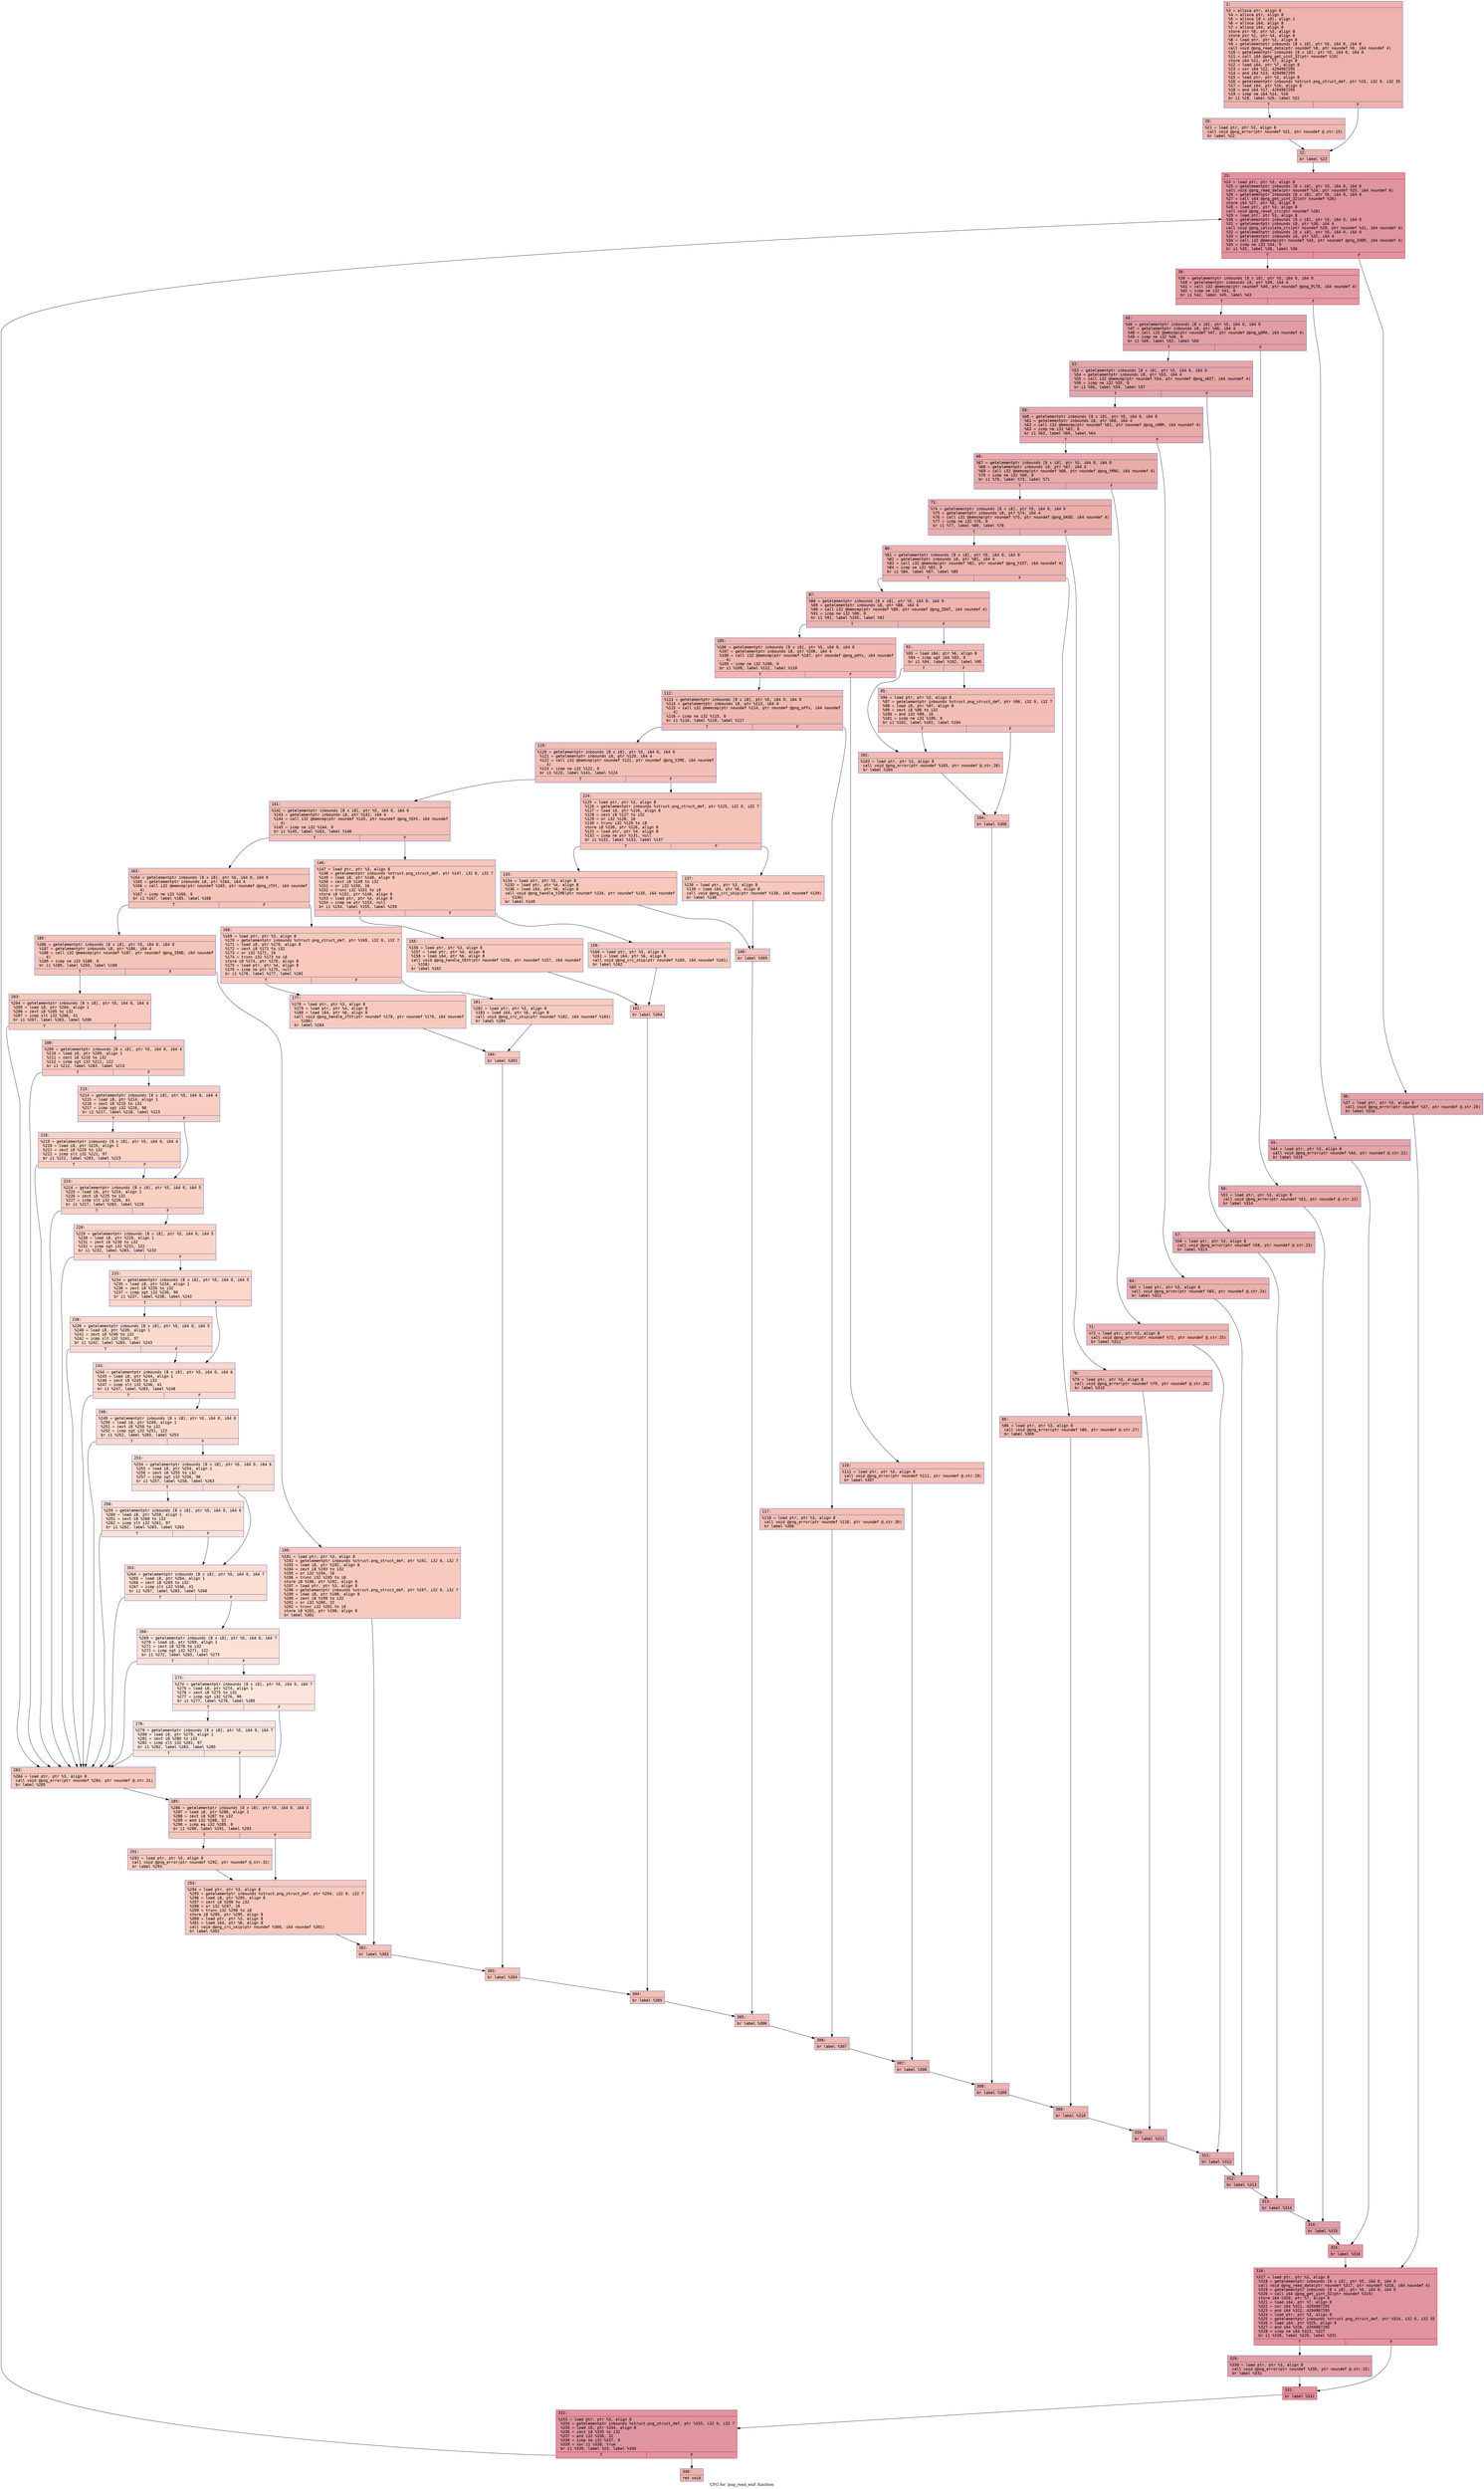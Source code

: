 digraph "CFG for 'png_read_end' function" {
	label="CFG for 'png_read_end' function";

	Node0x600001c06990 [shape=record,color="#3d50c3ff", style=filled, fillcolor="#d6524470" fontname="Courier",label="{2:\l|  %3 = alloca ptr, align 8\l  %4 = alloca ptr, align 8\l  %5 = alloca [8 x i8], align 1\l  %6 = alloca i64, align 8\l  %7 = alloca i64, align 8\l  store ptr %0, ptr %3, align 8\l  store ptr %1, ptr %4, align 8\l  %8 = load ptr, ptr %3, align 8\l  %9 = getelementptr inbounds [8 x i8], ptr %5, i64 0, i64 0\l  call void @png_read_data(ptr noundef %8, ptr noundef %9, i64 noundef 4)\l  %10 = getelementptr inbounds [8 x i8], ptr %5, i64 0, i64 0\l  %11 = call i64 @png_get_uint_32(ptr noundef %10)\l  store i64 %11, ptr %7, align 8\l  %12 = load i64, ptr %7, align 8\l  %13 = xor i64 %12, 4294967295\l  %14 = and i64 %13, 4294967295\l  %15 = load ptr, ptr %3, align 8\l  %16 = getelementptr inbounds %struct.png_struct_def, ptr %15, i32 0, i32 35\l  %17 = load i64, ptr %16, align 8\l  %18 = and i64 %17, 4294967295\l  %19 = icmp ne i64 %14, %18\l  br i1 %19, label %20, label %22\l|{<s0>T|<s1>F}}"];
	Node0x600001c06990:s0 -> Node0x600001c06d00[tooltip="2 -> 20\nProbability 50.00%" ];
	Node0x600001c06990:s1 -> Node0x600001c06d50[tooltip="2 -> 22\nProbability 50.00%" ];
	Node0x600001c06d00 [shape=record,color="#3d50c3ff", style=filled, fillcolor="#dc5d4a70" fontname="Courier",label="{20:\l|  %21 = load ptr, ptr %3, align 8\l  call void @png_error(ptr noundef %21, ptr noundef @.str.15)\l  br label %22\l}"];
	Node0x600001c06d00 -> Node0x600001c06d50[tooltip="20 -> 22\nProbability 100.00%" ];
	Node0x600001c06d50 [shape=record,color="#3d50c3ff", style=filled, fillcolor="#d6524470" fontname="Courier",label="{22:\l|  br label %23\l}"];
	Node0x600001c06d50 -> Node0x600001c06da0[tooltip="22 -> 23\nProbability 100.00%" ];
	Node0x600001c06da0 [shape=record,color="#b70d28ff", style=filled, fillcolor="#b70d2870" fontname="Courier",label="{23:\l|  %24 = load ptr, ptr %3, align 8\l  %25 = getelementptr inbounds [8 x i8], ptr %5, i64 0, i64 0\l  call void @png_read_data(ptr noundef %24, ptr noundef %25, i64 noundef 8)\l  %26 = getelementptr inbounds [8 x i8], ptr %5, i64 0, i64 0\l  %27 = call i64 @png_get_uint_32(ptr noundef %26)\l  store i64 %27, ptr %6, align 8\l  %28 = load ptr, ptr %3, align 8\l  call void @png_reset_crc(ptr noundef %28)\l  %29 = load ptr, ptr %3, align 8\l  %30 = getelementptr inbounds [8 x i8], ptr %5, i64 0, i64 0\l  %31 = getelementptr inbounds i8, ptr %30, i64 4\l  call void @png_calculate_crc(ptr noundef %29, ptr noundef %31, i64 noundef 4)\l  %32 = getelementptr inbounds [8 x i8], ptr %5, i64 0, i64 0\l  %33 = getelementptr inbounds i8, ptr %32, i64 4\l  %34 = call i32 @memcmp(ptr noundef %33, ptr noundef @png_IHDR, i64 noundef 4)\l  %35 = icmp ne i32 %34, 0\l  br i1 %35, label %38, label %36\l|{<s0>T|<s1>F}}"];
	Node0x600001c06da0:s0 -> Node0x600001c06e40[tooltip="23 -> 38\nProbability 62.50%" ];
	Node0x600001c06da0:s1 -> Node0x600001c06df0[tooltip="23 -> 36\nProbability 37.50%" ];
	Node0x600001c06df0 [shape=record,color="#3d50c3ff", style=filled, fillcolor="#c32e3170" fontname="Courier",label="{36:\l|  %37 = load ptr, ptr %3, align 8\l  call void @png_error(ptr noundef %37, ptr noundef @.str.20)\l  br label %316\l}"];
	Node0x600001c06df0 -> Node0x600001c185a0[tooltip="36 -> 316\nProbability 100.00%" ];
	Node0x600001c06e40 [shape=record,color="#b70d28ff", style=filled, fillcolor="#bb1b2c70" fontname="Courier",label="{38:\l|  %39 = getelementptr inbounds [8 x i8], ptr %5, i64 0, i64 0\l  %40 = getelementptr inbounds i8, ptr %39, i64 4\l  %41 = call i32 @memcmp(ptr noundef %40, ptr noundef @png_PLTE, i64 noundef 4)\l  %42 = icmp ne i32 %41, 0\l  br i1 %42, label %45, label %43\l|{<s0>T|<s1>F}}"];
	Node0x600001c06e40:s0 -> Node0x600001c06ee0[tooltip="38 -> 45\nProbability 62.50%" ];
	Node0x600001c06e40:s1 -> Node0x600001c06e90[tooltip="38 -> 43\nProbability 37.50%" ];
	Node0x600001c06e90 [shape=record,color="#3d50c3ff", style=filled, fillcolor="#c5333470" fontname="Courier",label="{43:\l|  %44 = load ptr, ptr %3, align 8\l  call void @png_error(ptr noundef %44, ptr noundef @.str.21)\l  br label %315\l}"];
	Node0x600001c06e90 -> Node0x600001c18550[tooltip="43 -> 315\nProbability 100.00%" ];
	Node0x600001c06ee0 [shape=record,color="#3d50c3ff", style=filled, fillcolor="#be242e70" fontname="Courier",label="{45:\l|  %46 = getelementptr inbounds [8 x i8], ptr %5, i64 0, i64 0\l  %47 = getelementptr inbounds i8, ptr %46, i64 4\l  %48 = call i32 @memcmp(ptr noundef %47, ptr noundef @png_gAMA, i64 noundef 4)\l  %49 = icmp ne i32 %48, 0\l  br i1 %49, label %52, label %50\l|{<s0>T|<s1>F}}"];
	Node0x600001c06ee0:s0 -> Node0x600001c06f80[tooltip="45 -> 52\nProbability 62.50%" ];
	Node0x600001c06ee0:s1 -> Node0x600001c06f30[tooltip="45 -> 50\nProbability 37.50%" ];
	Node0x600001c06f30 [shape=record,color="#3d50c3ff", style=filled, fillcolor="#ca3b3770" fontname="Courier",label="{50:\l|  %51 = load ptr, ptr %3, align 8\l  call void @png_error(ptr noundef %51, ptr noundef @.str.22)\l  br label %314\l}"];
	Node0x600001c06f30 -> Node0x600001c18500[tooltip="50 -> 314\nProbability 100.00%" ];
	Node0x600001c06f80 [shape=record,color="#3d50c3ff", style=filled, fillcolor="#c5333470" fontname="Courier",label="{52:\l|  %53 = getelementptr inbounds [8 x i8], ptr %5, i64 0, i64 0\l  %54 = getelementptr inbounds i8, ptr %53, i64 4\l  %55 = call i32 @memcmp(ptr noundef %54, ptr noundef @png_sBIT, i64 noundef 4)\l  %56 = icmp ne i32 %55, 0\l  br i1 %56, label %59, label %57\l|{<s0>T|<s1>F}}"];
	Node0x600001c06f80:s0 -> Node0x600001c07020[tooltip="52 -> 59\nProbability 62.50%" ];
	Node0x600001c06f80:s1 -> Node0x600001c06fd0[tooltip="52 -> 57\nProbability 37.50%" ];
	Node0x600001c06fd0 [shape=record,color="#3d50c3ff", style=filled, fillcolor="#cc403a70" fontname="Courier",label="{57:\l|  %58 = load ptr, ptr %3, align 8\l  call void @png_error(ptr noundef %58, ptr noundef @.str.23)\l  br label %313\l}"];
	Node0x600001c06fd0 -> Node0x600001c184b0[tooltip="57 -> 313\nProbability 100.00%" ];
	Node0x600001c07020 [shape=record,color="#3d50c3ff", style=filled, fillcolor="#ca3b3770" fontname="Courier",label="{59:\l|  %60 = getelementptr inbounds [8 x i8], ptr %5, i64 0, i64 0\l  %61 = getelementptr inbounds i8, ptr %60, i64 4\l  %62 = call i32 @memcmp(ptr noundef %61, ptr noundef @png_cHRM, i64 noundef 4)\l  %63 = icmp ne i32 %62, 0\l  br i1 %63, label %66, label %64\l|{<s0>T|<s1>F}}"];
	Node0x600001c07020:s0 -> Node0x600001c070c0[tooltip="59 -> 66\nProbability 62.50%" ];
	Node0x600001c07020:s1 -> Node0x600001c07070[tooltip="59 -> 64\nProbability 37.50%" ];
	Node0x600001c07070 [shape=record,color="#3d50c3ff", style=filled, fillcolor="#d24b4070" fontname="Courier",label="{64:\l|  %65 = load ptr, ptr %3, align 8\l  call void @png_error(ptr noundef %65, ptr noundef @.str.24)\l  br label %312\l}"];
	Node0x600001c07070 -> Node0x600001c18460[tooltip="64 -> 312\nProbability 100.00%" ];
	Node0x600001c070c0 [shape=record,color="#3d50c3ff", style=filled, fillcolor="#cc403a70" fontname="Courier",label="{66:\l|  %67 = getelementptr inbounds [8 x i8], ptr %5, i64 0, i64 0\l  %68 = getelementptr inbounds i8, ptr %67, i64 4\l  %69 = call i32 @memcmp(ptr noundef %68, ptr noundef @png_tRNS, i64 noundef 4)\l  %70 = icmp ne i32 %69, 0\l  br i1 %70, label %73, label %71\l|{<s0>T|<s1>F}}"];
	Node0x600001c070c0:s0 -> Node0x600001c07160[tooltip="66 -> 73\nProbability 62.50%" ];
	Node0x600001c070c0:s1 -> Node0x600001c07110[tooltip="66 -> 71\nProbability 37.50%" ];
	Node0x600001c07110 [shape=record,color="#3d50c3ff", style=filled, fillcolor="#d6524470" fontname="Courier",label="{71:\l|  %72 = load ptr, ptr %3, align 8\l  call void @png_error(ptr noundef %72, ptr noundef @.str.25)\l  br label %311\l}"];
	Node0x600001c07110 -> Node0x600001c18410[tooltip="71 -> 311\nProbability 100.00%" ];
	Node0x600001c07160 [shape=record,color="#3d50c3ff", style=filled, fillcolor="#d0473d70" fontname="Courier",label="{73:\l|  %74 = getelementptr inbounds [8 x i8], ptr %5, i64 0, i64 0\l  %75 = getelementptr inbounds i8, ptr %74, i64 4\l  %76 = call i32 @memcmp(ptr noundef %75, ptr noundef @png_bKGD, i64 noundef 4)\l  %77 = icmp ne i32 %76, 0\l  br i1 %77, label %80, label %78\l|{<s0>T|<s1>F}}"];
	Node0x600001c07160:s0 -> Node0x600001c07200[tooltip="73 -> 80\nProbability 62.50%" ];
	Node0x600001c07160:s1 -> Node0x600001c071b0[tooltip="73 -> 78\nProbability 37.50%" ];
	Node0x600001c071b0 [shape=record,color="#3d50c3ff", style=filled, fillcolor="#d8564670" fontname="Courier",label="{78:\l|  %79 = load ptr, ptr %3, align 8\l  call void @png_error(ptr noundef %79, ptr noundef @.str.26)\l  br label %310\l}"];
	Node0x600001c071b0 -> Node0x600001c183c0[tooltip="78 -> 310\nProbability 100.00%" ];
	Node0x600001c07200 [shape=record,color="#3d50c3ff", style=filled, fillcolor="#d6524470" fontname="Courier",label="{80:\l|  %81 = getelementptr inbounds [8 x i8], ptr %5, i64 0, i64 0\l  %82 = getelementptr inbounds i8, ptr %81, i64 4\l  %83 = call i32 @memcmp(ptr noundef %82, ptr noundef @png_hIST, i64 noundef 4)\l  %84 = icmp ne i32 %83, 0\l  br i1 %84, label %87, label %85\l|{<s0>T|<s1>F}}"];
	Node0x600001c07200:s0 -> Node0x600001c072a0[tooltip="80 -> 87\nProbability 62.50%" ];
	Node0x600001c07200:s1 -> Node0x600001c07250[tooltip="80 -> 85\nProbability 37.50%" ];
	Node0x600001c07250 [shape=record,color="#3d50c3ff", style=filled, fillcolor="#dc5d4a70" fontname="Courier",label="{85:\l|  %86 = load ptr, ptr %3, align 8\l  call void @png_error(ptr noundef %86, ptr noundef @.str.27)\l  br label %309\l}"];
	Node0x600001c07250 -> Node0x600001c18370[tooltip="85 -> 309\nProbability 100.00%" ];
	Node0x600001c072a0 [shape=record,color="#3d50c3ff", style=filled, fillcolor="#d8564670" fontname="Courier",label="{87:\l|  %88 = getelementptr inbounds [8 x i8], ptr %5, i64 0, i64 0\l  %89 = getelementptr inbounds i8, ptr %88, i64 4\l  %90 = call i32 @memcmp(ptr noundef %89, ptr noundef @png_IDAT, i64 noundef 4)\l  %91 = icmp ne i32 %90, 0\l  br i1 %91, label %105, label %92\l|{<s0>T|<s1>F}}"];
	Node0x600001c072a0:s0 -> Node0x600001c07430[tooltip="87 -> 105\nProbability 62.50%" ];
	Node0x600001c072a0:s1 -> Node0x600001c072f0[tooltip="87 -> 92\nProbability 37.50%" ];
	Node0x600001c072f0 [shape=record,color="#3d50c3ff", style=filled, fillcolor="#e1675170" fontname="Courier",label="{92:\l|  %93 = load i64, ptr %6, align 8\l  %94 = icmp ugt i64 %93, 0\l  br i1 %94, label %102, label %95\l|{<s0>T|<s1>F}}"];
	Node0x600001c072f0:s0 -> Node0x600001c07390[tooltip="92 -> 102\nProbability 50.00%" ];
	Node0x600001c072f0:s1 -> Node0x600001c07340[tooltip="92 -> 95\nProbability 50.00%" ];
	Node0x600001c07340 [shape=record,color="#3d50c3ff", style=filled, fillcolor="#e36c5570" fontname="Courier",label="{95:\l|  %96 = load ptr, ptr %3, align 8\l  %97 = getelementptr inbounds %struct.png_struct_def, ptr %96, i32 0, i32 7\l  %98 = load i8, ptr %97, align 8\l  %99 = zext i8 %98 to i32\l  %100 = and i32 %99, 16\l  %101 = icmp ne i32 %100, 0\l  br i1 %101, label %102, label %104\l|{<s0>T|<s1>F}}"];
	Node0x600001c07340:s0 -> Node0x600001c07390[tooltip="95 -> 102\nProbability 50.00%" ];
	Node0x600001c07340:s1 -> Node0x600001c073e0[tooltip="95 -> 104\nProbability 50.00%" ];
	Node0x600001c07390 [shape=record,color="#3d50c3ff", style=filled, fillcolor="#e1675170" fontname="Courier",label="{102:\l|  %103 = load ptr, ptr %3, align 8\l  call void @png_error(ptr noundef %103, ptr noundef @.str.28)\l  br label %104\l}"];
	Node0x600001c07390 -> Node0x600001c073e0[tooltip="102 -> 104\nProbability 100.00%" ];
	Node0x600001c073e0 [shape=record,color="#3d50c3ff", style=filled, fillcolor="#e1675170" fontname="Courier",label="{104:\l|  br label %308\l}"];
	Node0x600001c073e0 -> Node0x600001c18320[tooltip="104 -> 308\nProbability 100.00%" ];
	Node0x600001c07430 [shape=record,color="#3d50c3ff", style=filled, fillcolor="#dc5d4a70" fontname="Courier",label="{105:\l|  %106 = getelementptr inbounds [8 x i8], ptr %5, i64 0, i64 0\l  %107 = getelementptr inbounds i8, ptr %106, i64 4\l  %108 = call i32 @memcmp(ptr noundef %107, ptr noundef @png_pHYs, i64 noundef\l... 4)\l  %109 = icmp ne i32 %108, 0\l  br i1 %109, label %112, label %110\l|{<s0>T|<s1>F}}"];
	Node0x600001c07430:s0 -> Node0x600001c074d0[tooltip="105 -> 112\nProbability 62.50%" ];
	Node0x600001c07430:s1 -> Node0x600001c07480[tooltip="105 -> 110\nProbability 37.50%" ];
	Node0x600001c07480 [shape=record,color="#3d50c3ff", style=filled, fillcolor="#e36c5570" fontname="Courier",label="{110:\l|  %111 = load ptr, ptr %3, align 8\l  call void @png_error(ptr noundef %111, ptr noundef @.str.29)\l  br label %307\l}"];
	Node0x600001c07480 -> Node0x600001c182d0[tooltip="110 -> 307\nProbability 100.00%" ];
	Node0x600001c074d0 [shape=record,color="#3d50c3ff", style=filled, fillcolor="#de614d70" fontname="Courier",label="{112:\l|  %113 = getelementptr inbounds [8 x i8], ptr %5, i64 0, i64 0\l  %114 = getelementptr inbounds i8, ptr %113, i64 4\l  %115 = call i32 @memcmp(ptr noundef %114, ptr noundef @png_oFFs, i64 noundef\l... 4)\l  %116 = icmp ne i32 %115, 0\l  br i1 %116, label %119, label %117\l|{<s0>T|<s1>F}}"];
	Node0x600001c074d0:s0 -> Node0x600001c07570[tooltip="112 -> 119\nProbability 62.50%" ];
	Node0x600001c074d0:s1 -> Node0x600001c07520[tooltip="112 -> 117\nProbability 37.50%" ];
	Node0x600001c07520 [shape=record,color="#3d50c3ff", style=filled, fillcolor="#e5705870" fontname="Courier",label="{117:\l|  %118 = load ptr, ptr %3, align 8\l  call void @png_error(ptr noundef %118, ptr noundef @.str.30)\l  br label %306\l}"];
	Node0x600001c07520 -> Node0x600001c18280[tooltip="117 -> 306\nProbability 100.00%" ];
	Node0x600001c07570 [shape=record,color="#3d50c3ff", style=filled, fillcolor="#e36c5570" fontname="Courier",label="{119:\l|  %120 = getelementptr inbounds [8 x i8], ptr %5, i64 0, i64 0\l  %121 = getelementptr inbounds i8, ptr %120, i64 4\l  %122 = call i32 @memcmp(ptr noundef %121, ptr noundef @png_tIME, i64 noundef\l... 4)\l  %123 = icmp ne i32 %122, 0\l  br i1 %123, label %141, label %124\l|{<s0>T|<s1>F}}"];
	Node0x600001c07570:s0 -> Node0x600001c07700[tooltip="119 -> 141\nProbability 62.50%" ];
	Node0x600001c07570:s1 -> Node0x600001c075c0[tooltip="119 -> 124\nProbability 37.50%" ];
	Node0x600001c075c0 [shape=record,color="#3d50c3ff", style=filled, fillcolor="#e8765c70" fontname="Courier",label="{124:\l|  %125 = load ptr, ptr %3, align 8\l  %126 = getelementptr inbounds %struct.png_struct_def, ptr %125, i32 0, i32 7\l  %127 = load i8, ptr %126, align 8\l  %128 = zext i8 %127 to i32\l  %129 = or i32 %128, 16\l  %130 = trunc i32 %129 to i8\l  store i8 %130, ptr %126, align 8\l  %131 = load ptr, ptr %4, align 8\l  %132 = icmp ne ptr %131, null\l  br i1 %132, label %133, label %137\l|{<s0>T|<s1>F}}"];
	Node0x600001c075c0:s0 -> Node0x600001c07610[tooltip="124 -> 133\nProbability 62.50%" ];
	Node0x600001c075c0:s1 -> Node0x600001c07660[tooltip="124 -> 137\nProbability 37.50%" ];
	Node0x600001c07610 [shape=record,color="#3d50c3ff", style=filled, fillcolor="#ec7f6370" fontname="Courier",label="{133:\l|  %134 = load ptr, ptr %3, align 8\l  %135 = load ptr, ptr %4, align 8\l  %136 = load i64, ptr %6, align 8\l  call void @png_handle_tIME(ptr noundef %134, ptr noundef %135, i64 noundef\l... %136)\l  br label %140\l}"];
	Node0x600001c07610 -> Node0x600001c076b0[tooltip="133 -> 140\nProbability 100.00%" ];
	Node0x600001c07660 [shape=record,color="#3d50c3ff", style=filled, fillcolor="#ed836670" fontname="Courier",label="{137:\l|  %138 = load ptr, ptr %3, align 8\l  %139 = load i64, ptr %6, align 8\l  call void @png_crc_skip(ptr noundef %138, i64 noundef %139)\l  br label %140\l}"];
	Node0x600001c07660 -> Node0x600001c076b0[tooltip="137 -> 140\nProbability 100.00%" ];
	Node0x600001c076b0 [shape=record,color="#3d50c3ff", style=filled, fillcolor="#e8765c70" fontname="Courier",label="{140:\l|  br label %305\l}"];
	Node0x600001c076b0 -> Node0x600001c18230[tooltip="140 -> 305\nProbability 100.00%" ];
	Node0x600001c07700 [shape=record,color="#3d50c3ff", style=filled, fillcolor="#e5705870" fontname="Courier",label="{141:\l|  %142 = getelementptr inbounds [8 x i8], ptr %5, i64 0, i64 0\l  %143 = getelementptr inbounds i8, ptr %142, i64 4\l  %144 = call i32 @memcmp(ptr noundef %143, ptr noundef @png_tEXt, i64 noundef\l... 4)\l  %145 = icmp ne i32 %144, 0\l  br i1 %145, label %163, label %146\l|{<s0>T|<s1>F}}"];
	Node0x600001c07700:s0 -> Node0x600001c07890[tooltip="141 -> 163\nProbability 62.50%" ];
	Node0x600001c07700:s1 -> Node0x600001c07750[tooltip="141 -> 146\nProbability 37.50%" ];
	Node0x600001c07750 [shape=record,color="#3d50c3ff", style=filled, fillcolor="#ec7f6370" fontname="Courier",label="{146:\l|  %147 = load ptr, ptr %3, align 8\l  %148 = getelementptr inbounds %struct.png_struct_def, ptr %147, i32 0, i32 7\l  %149 = load i8, ptr %148, align 8\l  %150 = zext i8 %149 to i32\l  %151 = or i32 %150, 16\l  %152 = trunc i32 %151 to i8\l  store i8 %152, ptr %148, align 8\l  %153 = load ptr, ptr %4, align 8\l  %154 = icmp ne ptr %153, null\l  br i1 %154, label %155, label %159\l|{<s0>T|<s1>F}}"];
	Node0x600001c07750:s0 -> Node0x600001c077a0[tooltip="146 -> 155\nProbability 62.50%" ];
	Node0x600001c07750:s1 -> Node0x600001c077f0[tooltip="146 -> 159\nProbability 37.50%" ];
	Node0x600001c077a0 [shape=record,color="#3d50c3ff", style=filled, fillcolor="#ed836670" fontname="Courier",label="{155:\l|  %156 = load ptr, ptr %3, align 8\l  %157 = load ptr, ptr %4, align 8\l  %158 = load i64, ptr %6, align 8\l  call void @png_handle_tEXt(ptr noundef %156, ptr noundef %157, i64 noundef\l... %158)\l  br label %162\l}"];
	Node0x600001c077a0 -> Node0x600001c07840[tooltip="155 -> 162\nProbability 100.00%" ];
	Node0x600001c077f0 [shape=record,color="#3d50c3ff", style=filled, fillcolor="#ef886b70" fontname="Courier",label="{159:\l|  %160 = load ptr, ptr %3, align 8\l  %161 = load i64, ptr %6, align 8\l  call void @png_crc_skip(ptr noundef %160, i64 noundef %161)\l  br label %162\l}"];
	Node0x600001c077f0 -> Node0x600001c07840[tooltip="159 -> 162\nProbability 100.00%" ];
	Node0x600001c07840 [shape=record,color="#3d50c3ff", style=filled, fillcolor="#ec7f6370" fontname="Courier",label="{162:\l|  br label %304\l}"];
	Node0x600001c07840 -> Node0x600001c181e0[tooltip="162 -> 304\nProbability 100.00%" ];
	Node0x600001c07890 [shape=record,color="#3d50c3ff", style=filled, fillcolor="#e8765c70" fontname="Courier",label="{163:\l|  %164 = getelementptr inbounds [8 x i8], ptr %5, i64 0, i64 0\l  %165 = getelementptr inbounds i8, ptr %164, i64 4\l  %166 = call i32 @memcmp(ptr noundef %165, ptr noundef @png_zTXt, i64 noundef\l... 4)\l  %167 = icmp ne i32 %166, 0\l  br i1 %167, label %185, label %168\l|{<s0>T|<s1>F}}"];
	Node0x600001c07890:s0 -> Node0x600001c07a20[tooltip="163 -> 185\nProbability 62.50%" ];
	Node0x600001c07890:s1 -> Node0x600001c078e0[tooltip="163 -> 168\nProbability 37.50%" ];
	Node0x600001c078e0 [shape=record,color="#3d50c3ff", style=filled, fillcolor="#ed836670" fontname="Courier",label="{168:\l|  %169 = load ptr, ptr %3, align 8\l  %170 = getelementptr inbounds %struct.png_struct_def, ptr %169, i32 0, i32 7\l  %171 = load i8, ptr %170, align 8\l  %172 = zext i8 %171 to i32\l  %173 = or i32 %172, 16\l  %174 = trunc i32 %173 to i8\l  store i8 %174, ptr %170, align 8\l  %175 = load ptr, ptr %4, align 8\l  %176 = icmp ne ptr %175, null\l  br i1 %176, label %177, label %181\l|{<s0>T|<s1>F}}"];
	Node0x600001c078e0:s0 -> Node0x600001c07930[tooltip="168 -> 177\nProbability 62.50%" ];
	Node0x600001c078e0:s1 -> Node0x600001c07980[tooltip="168 -> 181\nProbability 37.50%" ];
	Node0x600001c07930 [shape=record,color="#3d50c3ff", style=filled, fillcolor="#ef886b70" fontname="Courier",label="{177:\l|  %178 = load ptr, ptr %3, align 8\l  %179 = load ptr, ptr %4, align 8\l  %180 = load i64, ptr %6, align 8\l  call void @png_handle_zTXt(ptr noundef %178, ptr noundef %179, i64 noundef\l... %180)\l  br label %184\l}"];
	Node0x600001c07930 -> Node0x600001c079d0[tooltip="177 -> 184\nProbability 100.00%" ];
	Node0x600001c07980 [shape=record,color="#3d50c3ff", style=filled, fillcolor="#f08b6e70" fontname="Courier",label="{181:\l|  %182 = load ptr, ptr %3, align 8\l  %183 = load i64, ptr %6, align 8\l  call void @png_crc_skip(ptr noundef %182, i64 noundef %183)\l  br label %184\l}"];
	Node0x600001c07980 -> Node0x600001c079d0[tooltip="181 -> 184\nProbability 100.00%" ];
	Node0x600001c079d0 [shape=record,color="#3d50c3ff", style=filled, fillcolor="#ed836670" fontname="Courier",label="{184:\l|  br label %303\l}"];
	Node0x600001c079d0 -> Node0x600001c18190[tooltip="184 -> 303\nProbability 100.00%" ];
	Node0x600001c07a20 [shape=record,color="#3d50c3ff", style=filled, fillcolor="#e97a5f70" fontname="Courier",label="{185:\l|  %186 = getelementptr inbounds [8 x i8], ptr %5, i64 0, i64 0\l  %187 = getelementptr inbounds i8, ptr %186, i64 4\l  %188 = call i32 @memcmp(ptr noundef %187, ptr noundef @png_IEND, i64 noundef\l... 4)\l  %189 = icmp ne i32 %188, 0\l  br i1 %189, label %203, label %190\l|{<s0>T|<s1>F}}"];
	Node0x600001c07a20:s0 -> Node0x600001c07ac0[tooltip="185 -> 203\nProbability 62.50%" ];
	Node0x600001c07a20:s1 -> Node0x600001c07a70[tooltip="185 -> 190\nProbability 37.50%" ];
	Node0x600001c07a70 [shape=record,color="#3d50c3ff", style=filled, fillcolor="#ef886b70" fontname="Courier",label="{190:\l|  %191 = load ptr, ptr %3, align 8\l  %192 = getelementptr inbounds %struct.png_struct_def, ptr %191, i32 0, i32 7\l  %193 = load i8, ptr %192, align 8\l  %194 = zext i8 %193 to i32\l  %195 = or i32 %194, 16\l  %196 = trunc i32 %195 to i8\l  store i8 %196, ptr %192, align 8\l  %197 = load ptr, ptr %3, align 8\l  %198 = getelementptr inbounds %struct.png_struct_def, ptr %197, i32 0, i32 7\l  %199 = load i8, ptr %198, align 8\l  %200 = zext i8 %199 to i32\l  %201 = or i32 %200, 32\l  %202 = trunc i32 %201 to i8\l  store i8 %202, ptr %198, align 8\l  br label %302\l}"];
	Node0x600001c07a70 -> Node0x600001c18140[tooltip="190 -> 302\nProbability 100.00%" ];
	Node0x600001c07ac0 [shape=record,color="#3d50c3ff", style=filled, fillcolor="#ed836670" fontname="Courier",label="{203:\l|  %204 = getelementptr inbounds [8 x i8], ptr %5, i64 0, i64 4\l  %205 = load i8, ptr %204, align 1\l  %206 = zext i8 %205 to i32\l  %207 = icmp slt i32 %206, 41\l  br i1 %207, label %283, label %208\l|{<s0>T|<s1>F}}"];
	Node0x600001c07ac0:s0 -> Node0x600001c18000[tooltip="203 -> 283\nProbability 50.00%" ];
	Node0x600001c07ac0:s1 -> Node0x600001c07b10[tooltip="203 -> 208\nProbability 50.00%" ];
	Node0x600001c07b10 [shape=record,color="#3d50c3ff", style=filled, fillcolor="#ef886b70" fontname="Courier",label="{208:\l|  %209 = getelementptr inbounds [8 x i8], ptr %5, i64 0, i64 4\l  %210 = load i8, ptr %209, align 1\l  %211 = zext i8 %210 to i32\l  %212 = icmp sgt i32 %211, 122\l  br i1 %212, label %283, label %213\l|{<s0>T|<s1>F}}"];
	Node0x600001c07b10:s0 -> Node0x600001c18000[tooltip="208 -> 283\nProbability 50.00%" ];
	Node0x600001c07b10:s1 -> Node0x600001c07b60[tooltip="208 -> 213\nProbability 50.00%" ];
	Node0x600001c07b60 [shape=record,color="#3d50c3ff", style=filled, fillcolor="#f2907270" fontname="Courier",label="{213:\l|  %214 = getelementptr inbounds [8 x i8], ptr %5, i64 0, i64 4\l  %215 = load i8, ptr %214, align 1\l  %216 = zext i8 %215 to i32\l  %217 = icmp sgt i32 %216, 90\l  br i1 %217, label %218, label %223\l|{<s0>T|<s1>F}}"];
	Node0x600001c07b60:s0 -> Node0x600001c07bb0[tooltip="213 -> 218\nProbability 50.00%" ];
	Node0x600001c07b60:s1 -> Node0x600001c07c00[tooltip="213 -> 223\nProbability 50.00%" ];
	Node0x600001c07bb0 [shape=record,color="#3d50c3ff", style=filled, fillcolor="#f4987a70" fontname="Courier",label="{218:\l|  %219 = getelementptr inbounds [8 x i8], ptr %5, i64 0, i64 4\l  %220 = load i8, ptr %219, align 1\l  %221 = zext i8 %220 to i32\l  %222 = icmp slt i32 %221, 97\l  br i1 %222, label %283, label %223\l|{<s0>T|<s1>F}}"];
	Node0x600001c07bb0:s0 -> Node0x600001c18000[tooltip="218 -> 283\nProbability 50.00%" ];
	Node0x600001c07bb0:s1 -> Node0x600001c07c00[tooltip="218 -> 223\nProbability 50.00%" ];
	Node0x600001c07c00 [shape=record,color="#3d50c3ff", style=filled, fillcolor="#f3947570" fontname="Courier",label="{223:\l|  %224 = getelementptr inbounds [8 x i8], ptr %5, i64 0, i64 5\l  %225 = load i8, ptr %224, align 1\l  %226 = zext i8 %225 to i32\l  %227 = icmp slt i32 %226, 41\l  br i1 %227, label %283, label %228\l|{<s0>T|<s1>F}}"];
	Node0x600001c07c00:s0 -> Node0x600001c18000[tooltip="223 -> 283\nProbability 50.00%" ];
	Node0x600001c07c00:s1 -> Node0x600001c07c50[tooltip="223 -> 228\nProbability 50.00%" ];
	Node0x600001c07c50 [shape=record,color="#3d50c3ff", style=filled, fillcolor="#f59c7d70" fontname="Courier",label="{228:\l|  %229 = getelementptr inbounds [8 x i8], ptr %5, i64 0, i64 5\l  %230 = load i8, ptr %229, align 1\l  %231 = zext i8 %230 to i32\l  %232 = icmp sgt i32 %231, 122\l  br i1 %232, label %283, label %233\l|{<s0>T|<s1>F}}"];
	Node0x600001c07c50:s0 -> Node0x600001c18000[tooltip="228 -> 283\nProbability 50.00%" ];
	Node0x600001c07c50:s1 -> Node0x600001c07ca0[tooltip="228 -> 233\nProbability 50.00%" ];
	Node0x600001c07ca0 [shape=record,color="#3d50c3ff", style=filled, fillcolor="#f6a38570" fontname="Courier",label="{233:\l|  %234 = getelementptr inbounds [8 x i8], ptr %5, i64 0, i64 5\l  %235 = load i8, ptr %234, align 1\l  %236 = zext i8 %235 to i32\l  %237 = icmp sgt i32 %236, 90\l  br i1 %237, label %238, label %243\l|{<s0>T|<s1>F}}"];
	Node0x600001c07ca0:s0 -> Node0x600001c07cf0[tooltip="233 -> 238\nProbability 50.00%" ];
	Node0x600001c07ca0:s1 -> Node0x600001c07d40[tooltip="233 -> 243\nProbability 50.00%" ];
	Node0x600001c07cf0 [shape=record,color="#3d50c3ff", style=filled, fillcolor="#f7ac8e70" fontname="Courier",label="{238:\l|  %239 = getelementptr inbounds [8 x i8], ptr %5, i64 0, i64 5\l  %240 = load i8, ptr %239, align 1\l  %241 = zext i8 %240 to i32\l  %242 = icmp slt i32 %241, 97\l  br i1 %242, label %283, label %243\l|{<s0>T|<s1>F}}"];
	Node0x600001c07cf0:s0 -> Node0x600001c18000[tooltip="238 -> 283\nProbability 50.00%" ];
	Node0x600001c07cf0:s1 -> Node0x600001c07d40[tooltip="238 -> 243\nProbability 50.00%" ];
	Node0x600001c07d40 [shape=record,color="#3d50c3ff", style=filled, fillcolor="#f7a88970" fontname="Courier",label="{243:\l|  %244 = getelementptr inbounds [8 x i8], ptr %5, i64 0, i64 6\l  %245 = load i8, ptr %244, align 1\l  %246 = zext i8 %245 to i32\l  %247 = icmp slt i32 %246, 41\l  br i1 %247, label %283, label %248\l|{<s0>T|<s1>F}}"];
	Node0x600001c07d40:s0 -> Node0x600001c18000[tooltip="243 -> 283\nProbability 50.00%" ];
	Node0x600001c07d40:s1 -> Node0x600001c07d90[tooltip="243 -> 248\nProbability 50.00%" ];
	Node0x600001c07d90 [shape=record,color="#3d50c3ff", style=filled, fillcolor="#f7ac8e70" fontname="Courier",label="{248:\l|  %249 = getelementptr inbounds [8 x i8], ptr %5, i64 0, i64 6\l  %250 = load i8, ptr %249, align 1\l  %251 = zext i8 %250 to i32\l  %252 = icmp sgt i32 %251, 122\l  br i1 %252, label %283, label %253\l|{<s0>T|<s1>F}}"];
	Node0x600001c07d90:s0 -> Node0x600001c18000[tooltip="248 -> 283\nProbability 50.00%" ];
	Node0x600001c07d90:s1 -> Node0x600001c07de0[tooltip="248 -> 253\nProbability 50.00%" ];
	Node0x600001c07de0 [shape=record,color="#3d50c3ff", style=filled, fillcolor="#f7b39670" fontname="Courier",label="{253:\l|  %254 = getelementptr inbounds [8 x i8], ptr %5, i64 0, i64 6\l  %255 = load i8, ptr %254, align 1\l  %256 = zext i8 %255 to i32\l  %257 = icmp sgt i32 %256, 90\l  br i1 %257, label %258, label %263\l|{<s0>T|<s1>F}}"];
	Node0x600001c07de0:s0 -> Node0x600001c07e30[tooltip="253 -> 258\nProbability 50.00%" ];
	Node0x600001c07de0:s1 -> Node0x600001c07e80[tooltip="253 -> 263\nProbability 50.00%" ];
	Node0x600001c07e30 [shape=record,color="#3d50c3ff", style=filled, fillcolor="#f7b99e70" fontname="Courier",label="{258:\l|  %259 = getelementptr inbounds [8 x i8], ptr %5, i64 0, i64 6\l  %260 = load i8, ptr %259, align 1\l  %261 = zext i8 %260 to i32\l  %262 = icmp slt i32 %261, 97\l  br i1 %262, label %283, label %263\l|{<s0>T|<s1>F}}"];
	Node0x600001c07e30:s0 -> Node0x600001c18000[tooltip="258 -> 283\nProbability 50.00%" ];
	Node0x600001c07e30:s1 -> Node0x600001c07e80[tooltip="258 -> 263\nProbability 50.00%" ];
	Node0x600001c07e80 [shape=record,color="#3d50c3ff", style=filled, fillcolor="#f7b59970" fontname="Courier",label="{263:\l|  %264 = getelementptr inbounds [8 x i8], ptr %5, i64 0, i64 7\l  %265 = load i8, ptr %264, align 1\l  %266 = zext i8 %265 to i32\l  %267 = icmp slt i32 %266, 41\l  br i1 %267, label %283, label %268\l|{<s0>T|<s1>F}}"];
	Node0x600001c07e80:s0 -> Node0x600001c18000[tooltip="263 -> 283\nProbability 50.00%" ];
	Node0x600001c07e80:s1 -> Node0x600001c07ed0[tooltip="263 -> 268\nProbability 50.00%" ];
	Node0x600001c07ed0 [shape=record,color="#3d50c3ff", style=filled, fillcolor="#f7bca170" fontname="Courier",label="{268:\l|  %269 = getelementptr inbounds [8 x i8], ptr %5, i64 0, i64 7\l  %270 = load i8, ptr %269, align 1\l  %271 = zext i8 %270 to i32\l  %272 = icmp sgt i32 %271, 122\l  br i1 %272, label %283, label %273\l|{<s0>T|<s1>F}}"];
	Node0x600001c07ed0:s0 -> Node0x600001c18000[tooltip="268 -> 283\nProbability 50.00%" ];
	Node0x600001c07ed0:s1 -> Node0x600001c07f20[tooltip="268 -> 273\nProbability 50.00%" ];
	Node0x600001c07f20 [shape=record,color="#3d50c3ff", style=filled, fillcolor="#f5c1a970" fontname="Courier",label="{273:\l|  %274 = getelementptr inbounds [8 x i8], ptr %5, i64 0, i64 7\l  %275 = load i8, ptr %274, align 1\l  %276 = zext i8 %275 to i32\l  %277 = icmp sgt i32 %276, 90\l  br i1 %277, label %278, label %285\l|{<s0>T|<s1>F}}"];
	Node0x600001c07f20:s0 -> Node0x600001c07f70[tooltip="273 -> 278\nProbability 50.00%" ];
	Node0x600001c07f20:s1 -> Node0x600001c18050[tooltip="273 -> 285\nProbability 50.00%" ];
	Node0x600001c07f70 [shape=record,color="#3d50c3ff", style=filled, fillcolor="#f4c5ad70" fontname="Courier",label="{278:\l|  %279 = getelementptr inbounds [8 x i8], ptr %5, i64 0, i64 7\l  %280 = load i8, ptr %279, align 1\l  %281 = zext i8 %280 to i32\l  %282 = icmp slt i32 %281, 97\l  br i1 %282, label %283, label %285\l|{<s0>T|<s1>F}}"];
	Node0x600001c07f70:s0 -> Node0x600001c18000[tooltip="278 -> 283\nProbability 50.00%" ];
	Node0x600001c07f70:s1 -> Node0x600001c18050[tooltip="278 -> 285\nProbability 50.00%" ];
	Node0x600001c18000 [shape=record,color="#3d50c3ff", style=filled, fillcolor="#ed836670" fontname="Courier",label="{283:\l|  %284 = load ptr, ptr %3, align 8\l  call void @png_error(ptr noundef %284, ptr noundef @.str.31)\l  br label %285\l}"];
	Node0x600001c18000 -> Node0x600001c18050[tooltip="283 -> 285\nProbability 100.00%" ];
	Node0x600001c18050 [shape=record,color="#3d50c3ff", style=filled, fillcolor="#ed836670" fontname="Courier",label="{285:\l|  %286 = getelementptr inbounds [8 x i8], ptr %5, i64 0, i64 4\l  %287 = load i8, ptr %286, align 1\l  %288 = zext i8 %287 to i32\l  %289 = and i32 %288, 32\l  %290 = icmp eq i32 %289, 0\l  br i1 %290, label %291, label %293\l|{<s0>T|<s1>F}}"];
	Node0x600001c18050:s0 -> Node0x600001c180a0[tooltip="285 -> 291\nProbability 50.00%" ];
	Node0x600001c18050:s1 -> Node0x600001c180f0[tooltip="285 -> 293\nProbability 50.00%" ];
	Node0x600001c180a0 [shape=record,color="#3d50c3ff", style=filled, fillcolor="#ef886b70" fontname="Courier",label="{291:\l|  %292 = load ptr, ptr %3, align 8\l  call void @png_error(ptr noundef %292, ptr noundef @.str.32)\l  br label %293\l}"];
	Node0x600001c180a0 -> Node0x600001c180f0[tooltip="291 -> 293\nProbability 100.00%" ];
	Node0x600001c180f0 [shape=record,color="#3d50c3ff", style=filled, fillcolor="#ed836670" fontname="Courier",label="{293:\l|  %294 = load ptr, ptr %3, align 8\l  %295 = getelementptr inbounds %struct.png_struct_def, ptr %294, i32 0, i32 7\l  %296 = load i8, ptr %295, align 8\l  %297 = zext i8 %296 to i32\l  %298 = or i32 %297, 16\l  %299 = trunc i32 %298 to i8\l  store i8 %299, ptr %295, align 8\l  %300 = load ptr, ptr %3, align 8\l  %301 = load i64, ptr %6, align 8\l  call void @png_crc_skip(ptr noundef %300, i64 noundef %301)\l  br label %302\l}"];
	Node0x600001c180f0 -> Node0x600001c18140[tooltip="293 -> 302\nProbability 100.00%" ];
	Node0x600001c18140 [shape=record,color="#3d50c3ff", style=filled, fillcolor="#e97a5f70" fontname="Courier",label="{302:\l|  br label %303\l}"];
	Node0x600001c18140 -> Node0x600001c18190[tooltip="302 -> 303\nProbability 100.00%" ];
	Node0x600001c18190 [shape=record,color="#3d50c3ff", style=filled, fillcolor="#e8765c70" fontname="Courier",label="{303:\l|  br label %304\l}"];
	Node0x600001c18190 -> Node0x600001c181e0[tooltip="303 -> 304\nProbability 100.00%" ];
	Node0x600001c181e0 [shape=record,color="#3d50c3ff", style=filled, fillcolor="#e5705870" fontname="Courier",label="{304:\l|  br label %305\l}"];
	Node0x600001c181e0 -> Node0x600001c18230[tooltip="304 -> 305\nProbability 100.00%" ];
	Node0x600001c18230 [shape=record,color="#3d50c3ff", style=filled, fillcolor="#e36c5570" fontname="Courier",label="{305:\l|  br label %306\l}"];
	Node0x600001c18230 -> Node0x600001c18280[tooltip="305 -> 306\nProbability 100.00%" ];
	Node0x600001c18280 [shape=record,color="#3d50c3ff", style=filled, fillcolor="#de614d70" fontname="Courier",label="{306:\l|  br label %307\l}"];
	Node0x600001c18280 -> Node0x600001c182d0[tooltip="306 -> 307\nProbability 100.00%" ];
	Node0x600001c182d0 [shape=record,color="#3d50c3ff", style=filled, fillcolor="#dc5d4a70" fontname="Courier",label="{307:\l|  br label %308\l}"];
	Node0x600001c182d0 -> Node0x600001c18320[tooltip="307 -> 308\nProbability 100.00%" ];
	Node0x600001c18320 [shape=record,color="#3d50c3ff", style=filled, fillcolor="#d8564670" fontname="Courier",label="{308:\l|  br label %309\l}"];
	Node0x600001c18320 -> Node0x600001c18370[tooltip="308 -> 309\nProbability 100.00%" ];
	Node0x600001c18370 [shape=record,color="#3d50c3ff", style=filled, fillcolor="#d6524470" fontname="Courier",label="{309:\l|  br label %310\l}"];
	Node0x600001c18370 -> Node0x600001c183c0[tooltip="309 -> 310\nProbability 100.00%" ];
	Node0x600001c183c0 [shape=record,color="#3d50c3ff", style=filled, fillcolor="#d0473d70" fontname="Courier",label="{310:\l|  br label %311\l}"];
	Node0x600001c183c0 -> Node0x600001c18410[tooltip="310 -> 311\nProbability 100.00%" ];
	Node0x600001c18410 [shape=record,color="#3d50c3ff", style=filled, fillcolor="#cc403a70" fontname="Courier",label="{311:\l|  br label %312\l}"];
	Node0x600001c18410 -> Node0x600001c18460[tooltip="311 -> 312\nProbability 100.00%" ];
	Node0x600001c18460 [shape=record,color="#3d50c3ff", style=filled, fillcolor="#ca3b3770" fontname="Courier",label="{312:\l|  br label %313\l}"];
	Node0x600001c18460 -> Node0x600001c184b0[tooltip="312 -> 313\nProbability 100.00%" ];
	Node0x600001c184b0 [shape=record,color="#3d50c3ff", style=filled, fillcolor="#c5333470" fontname="Courier",label="{313:\l|  br label %314\l}"];
	Node0x600001c184b0 -> Node0x600001c18500[tooltip="313 -> 314\nProbability 100.00%" ];
	Node0x600001c18500 [shape=record,color="#3d50c3ff", style=filled, fillcolor="#be242e70" fontname="Courier",label="{314:\l|  br label %315\l}"];
	Node0x600001c18500 -> Node0x600001c18550[tooltip="314 -> 315\nProbability 100.00%" ];
	Node0x600001c18550 [shape=record,color="#b70d28ff", style=filled, fillcolor="#bb1b2c70" fontname="Courier",label="{315:\l|  br label %316\l}"];
	Node0x600001c18550 -> Node0x600001c185a0[tooltip="315 -> 316\nProbability 100.00%" ];
	Node0x600001c185a0 [shape=record,color="#b70d28ff", style=filled, fillcolor="#b70d2870" fontname="Courier",label="{316:\l|  %317 = load ptr, ptr %3, align 8\l  %318 = getelementptr inbounds [8 x i8], ptr %5, i64 0, i64 0\l  call void @png_read_data(ptr noundef %317, ptr noundef %318, i64 noundef 4)\l  %319 = getelementptr inbounds [8 x i8], ptr %5, i64 0, i64 0\l  %320 = call i64 @png_get_uint_32(ptr noundef %319)\l  store i64 %320, ptr %7, align 8\l  %321 = load i64, ptr %7, align 8\l  %322 = xor i64 %321, 4294967295\l  %323 = and i64 %322, 4294967295\l  %324 = load ptr, ptr %3, align 8\l  %325 = getelementptr inbounds %struct.png_struct_def, ptr %324, i32 0, i32 35\l  %326 = load i64, ptr %325, align 8\l  %327 = and i64 %326, 4294967295\l  %328 = icmp ne i64 %323, %327\l  br i1 %328, label %329, label %331\l|{<s0>T|<s1>F}}"];
	Node0x600001c185a0:s0 -> Node0x600001c185f0[tooltip="316 -> 329\nProbability 50.00%" ];
	Node0x600001c185a0:s1 -> Node0x600001c18640[tooltip="316 -> 331\nProbability 50.00%" ];
	Node0x600001c185f0 [shape=record,color="#3d50c3ff", style=filled, fillcolor="#be242e70" fontname="Courier",label="{329:\l|  %330 = load ptr, ptr %3, align 8\l  call void @png_error(ptr noundef %330, ptr noundef @.str.15)\l  br label %331\l}"];
	Node0x600001c185f0 -> Node0x600001c18640[tooltip="329 -> 331\nProbability 100.00%" ];
	Node0x600001c18640 [shape=record,color="#b70d28ff", style=filled, fillcolor="#b70d2870" fontname="Courier",label="{331:\l|  br label %332\l}"];
	Node0x600001c18640 -> Node0x600001c18690[tooltip="331 -> 332\nProbability 100.00%" ];
	Node0x600001c18690 [shape=record,color="#b70d28ff", style=filled, fillcolor="#b70d2870" fontname="Courier",label="{332:\l|  %333 = load ptr, ptr %3, align 8\l  %334 = getelementptr inbounds %struct.png_struct_def, ptr %333, i32 0, i32 7\l  %335 = load i8, ptr %334, align 8\l  %336 = zext i8 %335 to i32\l  %337 = and i32 %336, 32\l  %338 = icmp ne i32 %337, 0\l  %339 = xor i1 %338, true\l  br i1 %339, label %23, label %340\l|{<s0>T|<s1>F}}"];
	Node0x600001c18690:s0 -> Node0x600001c06da0[tooltip="332 -> 23\nProbability 96.88%" ];
	Node0x600001c18690:s1 -> Node0x600001c186e0[tooltip="332 -> 340\nProbability 3.12%" ];
	Node0x600001c186e0 [shape=record,color="#3d50c3ff", style=filled, fillcolor="#d6524470" fontname="Courier",label="{340:\l|  ret void\l}"];
}
